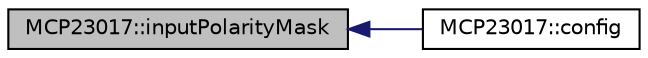 digraph "MCP23017::inputPolarityMask"
{
  edge [fontname="Helvetica",fontsize="10",labelfontname="Helvetica",labelfontsize="10"];
  node [fontname="Helvetica",fontsize="10",shape=record];
  rankdir="LR";
  Node48 [label="MCP23017::inputPolarityMask",height=0.2,width=0.4,color="black", fillcolor="grey75", style="filled", fontcolor="black"];
  Node48 -> Node49 [dir="back",color="midnightblue",fontsize="10",style="solid",fontname="Helvetica"];
  Node49 [label="MCP23017::config",height=0.2,width=0.4,color="black", fillcolor="white", style="filled",URL="$class_m_c_p23017.html#a0012ecd9ece2bbe2f1ac473abf76fe29",tooltip="Configure an MCP23017 device. "];
}
